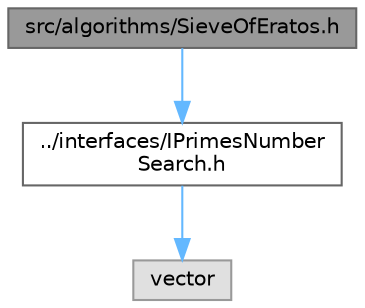digraph "src/algorithms/SieveOfEratos.h"
{
 // LATEX_PDF_SIZE
  bgcolor="transparent";
  edge [fontname=Helvetica,fontsize=10,labelfontname=Helvetica,labelfontsize=10];
  node [fontname=Helvetica,fontsize=10,shape=box,height=0.2,width=0.4];
  Node1 [id="Node000001",label="src/algorithms/SieveOfEratos.h",height=0.2,width=0.4,color="gray40", fillcolor="grey60", style="filled", fontcolor="black",tooltip="Implementación del algoritmo de la Criba de Eratóstenes."];
  Node1 -> Node2 [id="edge1_Node000001_Node000002",color="steelblue1",style="solid",tooltip=" "];
  Node2 [id="Node000002",label="../interfaces/IPrimesNumber\lSearch.h",height=0.2,width=0.4,color="grey40", fillcolor="white", style="filled",URL="$_i_primes_number_search_8h.html",tooltip="Interfaz para la búsqueda de números primos."];
  Node2 -> Node3 [id="edge2_Node000002_Node000003",color="steelblue1",style="solid",tooltip=" "];
  Node3 [id="Node000003",label="vector",height=0.2,width=0.4,color="grey60", fillcolor="#E0E0E0", style="filled",tooltip=" "];
}
